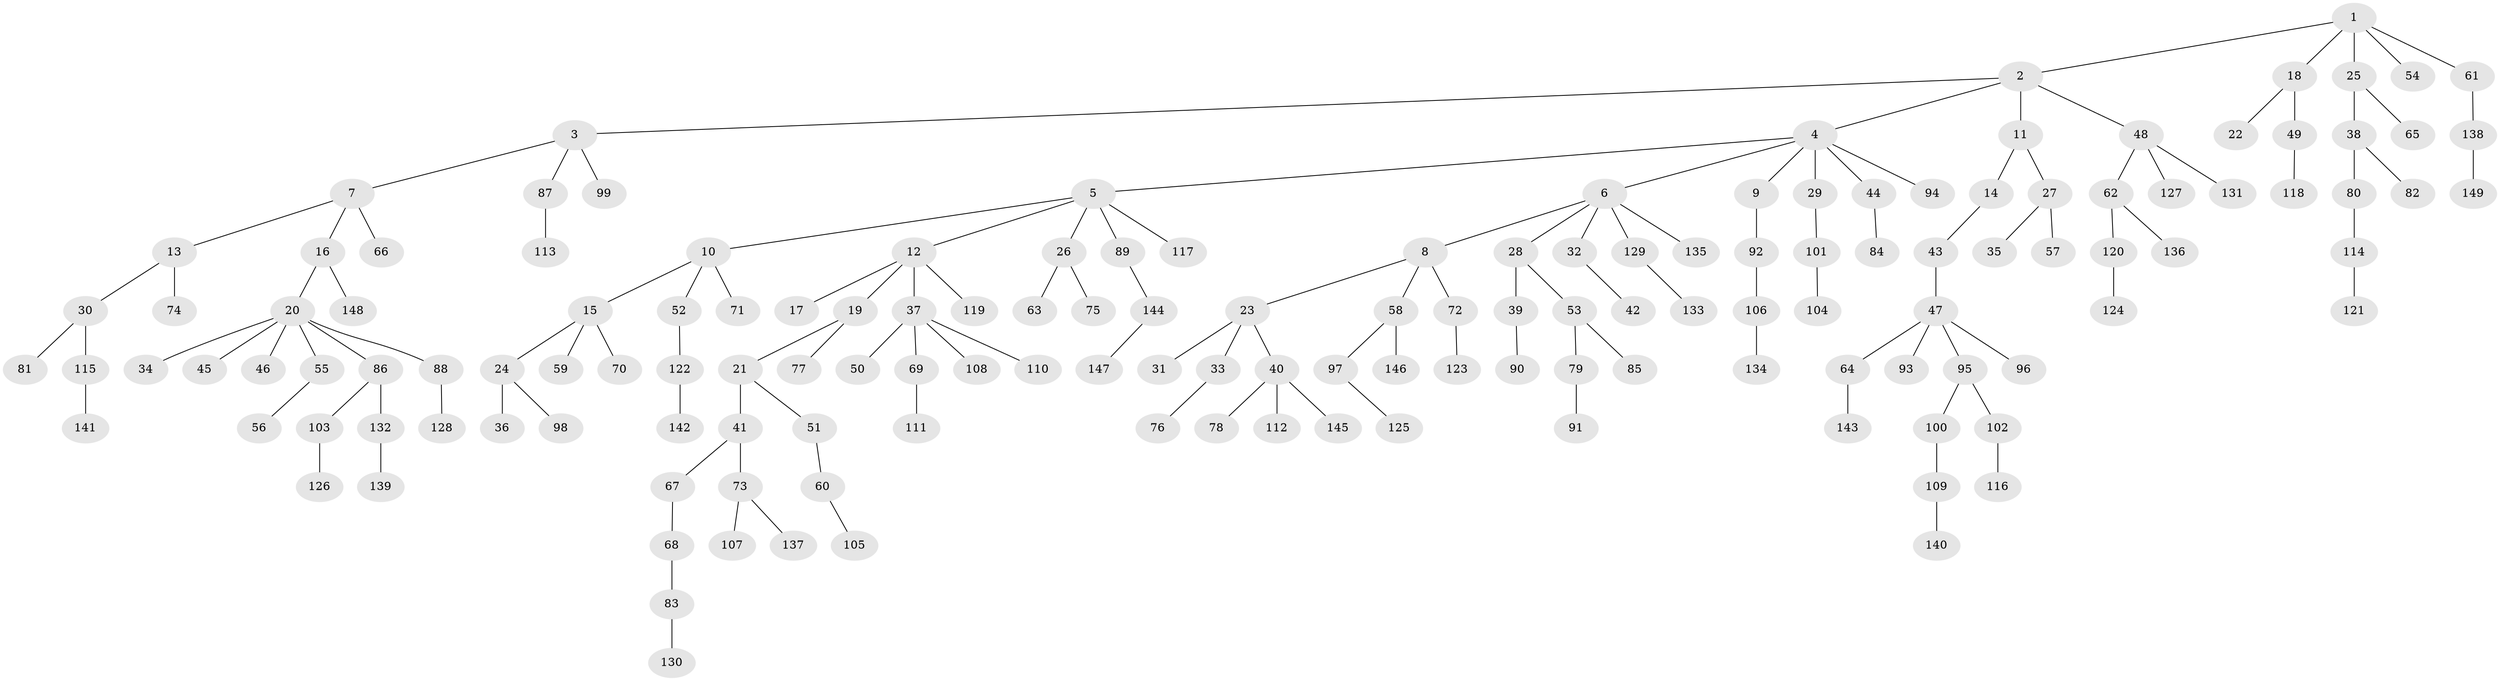 // coarse degree distribution, {4: 0.0784313725490196, 7: 0.0196078431372549, 6: 0.029411764705882353, 5: 0.029411764705882353, 3: 0.09803921568627451, 2: 0.16666666666666666, 1: 0.5784313725490197}
// Generated by graph-tools (version 1.1) at 2025/24/03/03/25 07:24:07]
// undirected, 149 vertices, 148 edges
graph export_dot {
graph [start="1"]
  node [color=gray90,style=filled];
  1;
  2;
  3;
  4;
  5;
  6;
  7;
  8;
  9;
  10;
  11;
  12;
  13;
  14;
  15;
  16;
  17;
  18;
  19;
  20;
  21;
  22;
  23;
  24;
  25;
  26;
  27;
  28;
  29;
  30;
  31;
  32;
  33;
  34;
  35;
  36;
  37;
  38;
  39;
  40;
  41;
  42;
  43;
  44;
  45;
  46;
  47;
  48;
  49;
  50;
  51;
  52;
  53;
  54;
  55;
  56;
  57;
  58;
  59;
  60;
  61;
  62;
  63;
  64;
  65;
  66;
  67;
  68;
  69;
  70;
  71;
  72;
  73;
  74;
  75;
  76;
  77;
  78;
  79;
  80;
  81;
  82;
  83;
  84;
  85;
  86;
  87;
  88;
  89;
  90;
  91;
  92;
  93;
  94;
  95;
  96;
  97;
  98;
  99;
  100;
  101;
  102;
  103;
  104;
  105;
  106;
  107;
  108;
  109;
  110;
  111;
  112;
  113;
  114;
  115;
  116;
  117;
  118;
  119;
  120;
  121;
  122;
  123;
  124;
  125;
  126;
  127;
  128;
  129;
  130;
  131;
  132;
  133;
  134;
  135;
  136;
  137;
  138;
  139;
  140;
  141;
  142;
  143;
  144;
  145;
  146;
  147;
  148;
  149;
  1 -- 2;
  1 -- 18;
  1 -- 25;
  1 -- 54;
  1 -- 61;
  2 -- 3;
  2 -- 4;
  2 -- 11;
  2 -- 48;
  3 -- 7;
  3 -- 87;
  3 -- 99;
  4 -- 5;
  4 -- 6;
  4 -- 9;
  4 -- 29;
  4 -- 44;
  4 -- 94;
  5 -- 10;
  5 -- 12;
  5 -- 26;
  5 -- 89;
  5 -- 117;
  6 -- 8;
  6 -- 28;
  6 -- 32;
  6 -- 129;
  6 -- 135;
  7 -- 13;
  7 -- 16;
  7 -- 66;
  8 -- 23;
  8 -- 58;
  8 -- 72;
  9 -- 92;
  10 -- 15;
  10 -- 52;
  10 -- 71;
  11 -- 14;
  11 -- 27;
  12 -- 17;
  12 -- 19;
  12 -- 37;
  12 -- 119;
  13 -- 30;
  13 -- 74;
  14 -- 43;
  15 -- 24;
  15 -- 59;
  15 -- 70;
  16 -- 20;
  16 -- 148;
  18 -- 22;
  18 -- 49;
  19 -- 21;
  19 -- 77;
  20 -- 34;
  20 -- 45;
  20 -- 46;
  20 -- 55;
  20 -- 86;
  20 -- 88;
  21 -- 41;
  21 -- 51;
  23 -- 31;
  23 -- 33;
  23 -- 40;
  24 -- 36;
  24 -- 98;
  25 -- 38;
  25 -- 65;
  26 -- 63;
  26 -- 75;
  27 -- 35;
  27 -- 57;
  28 -- 39;
  28 -- 53;
  29 -- 101;
  30 -- 81;
  30 -- 115;
  32 -- 42;
  33 -- 76;
  37 -- 50;
  37 -- 69;
  37 -- 108;
  37 -- 110;
  38 -- 80;
  38 -- 82;
  39 -- 90;
  40 -- 78;
  40 -- 112;
  40 -- 145;
  41 -- 67;
  41 -- 73;
  43 -- 47;
  44 -- 84;
  47 -- 64;
  47 -- 93;
  47 -- 95;
  47 -- 96;
  48 -- 62;
  48 -- 127;
  48 -- 131;
  49 -- 118;
  51 -- 60;
  52 -- 122;
  53 -- 79;
  53 -- 85;
  55 -- 56;
  58 -- 97;
  58 -- 146;
  60 -- 105;
  61 -- 138;
  62 -- 120;
  62 -- 136;
  64 -- 143;
  67 -- 68;
  68 -- 83;
  69 -- 111;
  72 -- 123;
  73 -- 107;
  73 -- 137;
  79 -- 91;
  80 -- 114;
  83 -- 130;
  86 -- 103;
  86 -- 132;
  87 -- 113;
  88 -- 128;
  89 -- 144;
  92 -- 106;
  95 -- 100;
  95 -- 102;
  97 -- 125;
  100 -- 109;
  101 -- 104;
  102 -- 116;
  103 -- 126;
  106 -- 134;
  109 -- 140;
  114 -- 121;
  115 -- 141;
  120 -- 124;
  122 -- 142;
  129 -- 133;
  132 -- 139;
  138 -- 149;
  144 -- 147;
}

